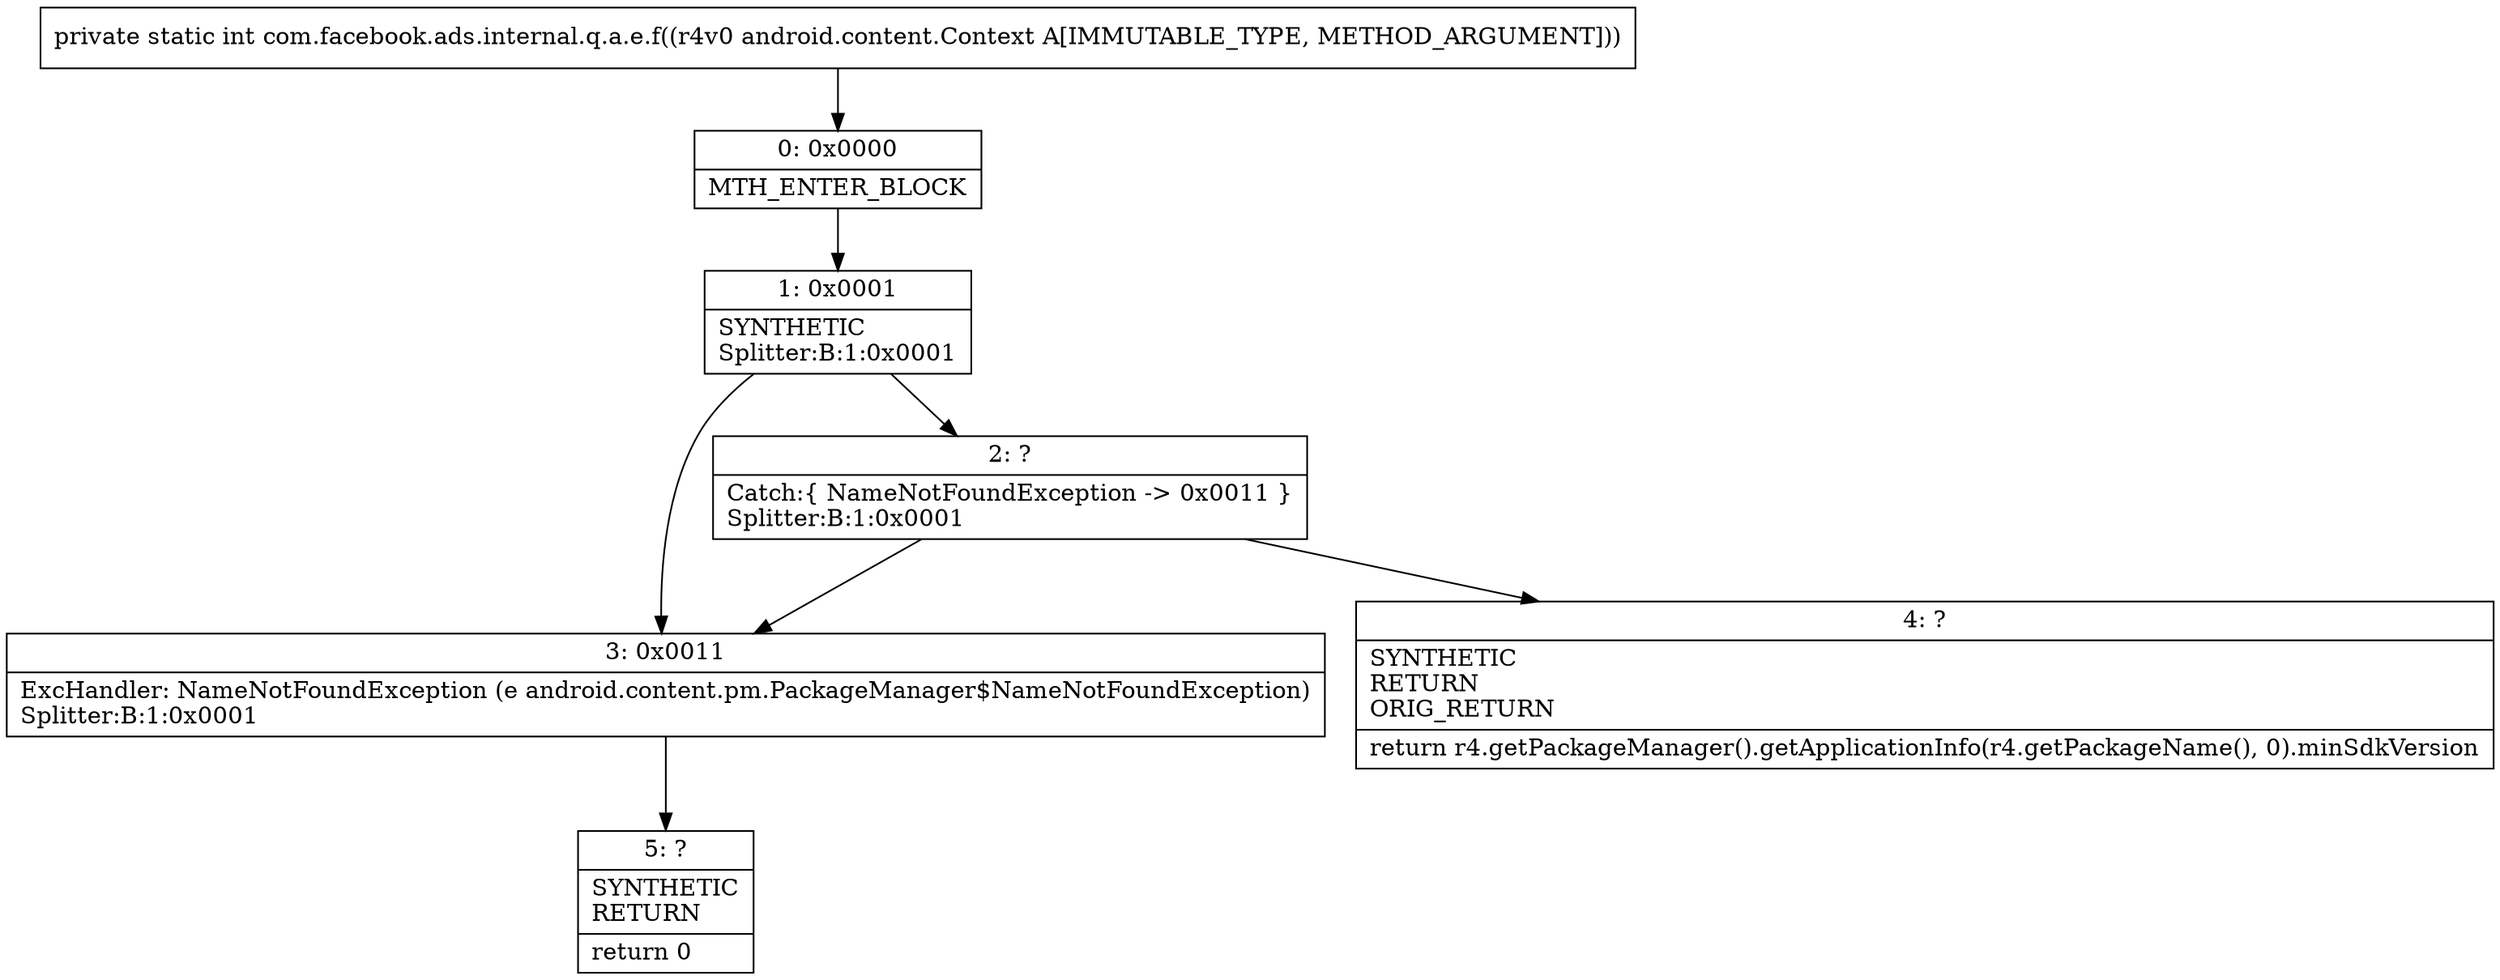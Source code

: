 digraph "CFG forcom.facebook.ads.internal.q.a.e.f(Landroid\/content\/Context;)I" {
Node_0 [shape=record,label="{0\:\ 0x0000|MTH_ENTER_BLOCK\l}"];
Node_1 [shape=record,label="{1\:\ 0x0001|SYNTHETIC\lSplitter:B:1:0x0001\l}"];
Node_2 [shape=record,label="{2\:\ ?|Catch:\{ NameNotFoundException \-\> 0x0011 \}\lSplitter:B:1:0x0001\l}"];
Node_3 [shape=record,label="{3\:\ 0x0011|ExcHandler: NameNotFoundException (e android.content.pm.PackageManager$NameNotFoundException)\lSplitter:B:1:0x0001\l}"];
Node_4 [shape=record,label="{4\:\ ?|SYNTHETIC\lRETURN\lORIG_RETURN\l|return r4.getPackageManager().getApplicationInfo(r4.getPackageName(), 0).minSdkVersion\l}"];
Node_5 [shape=record,label="{5\:\ ?|SYNTHETIC\lRETURN\l|return 0\l}"];
MethodNode[shape=record,label="{private static int com.facebook.ads.internal.q.a.e.f((r4v0 android.content.Context A[IMMUTABLE_TYPE, METHOD_ARGUMENT])) }"];
MethodNode -> Node_0;
Node_0 -> Node_1;
Node_1 -> Node_2;
Node_1 -> Node_3;
Node_2 -> Node_3;
Node_2 -> Node_4;
Node_3 -> Node_5;
}

